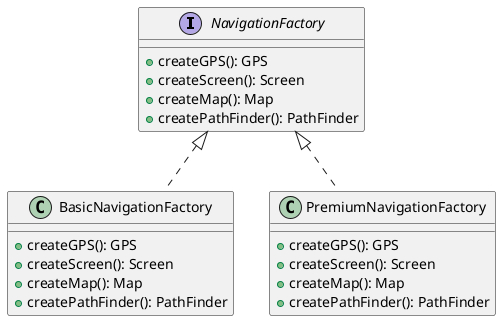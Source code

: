 @startuml
'https://plantuml.com/class-diagram

interface NavigationFactory{
    + createGPS(): GPS
    + createScreen(): Screen
    + createMap(): Map
    + createPathFinder(): PathFinder
}

class BasicNavigationFactory {
    + createGPS(): GPS
    + createScreen(): Screen
    + createMap(): Map
    + createPathFinder(): PathFinder
}

class PremiumNavigationFactory {
    + createGPS(): GPS
    + createScreen(): Screen
    + createMap(): Map
    + createPathFinder(): PathFinder
}

NavigationFactory <|.. BasicNavigationFactory
NavigationFactory <|.. PremiumNavigationFactory

@enduml